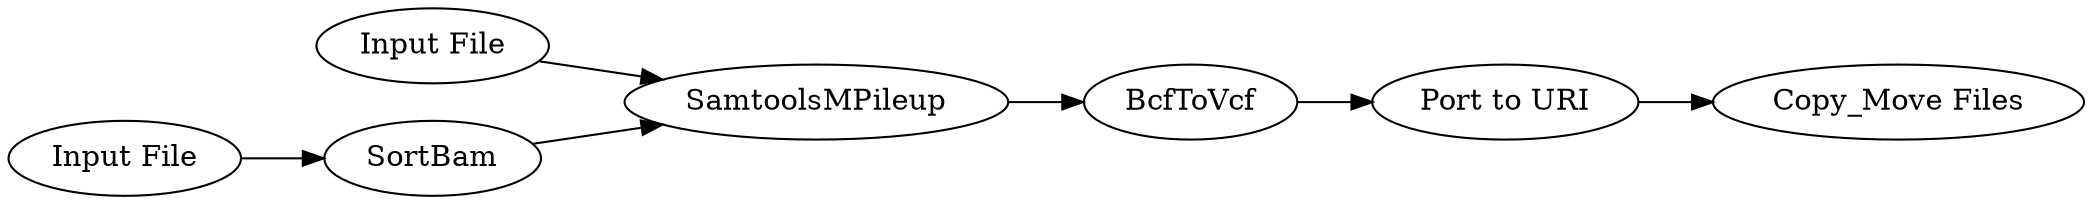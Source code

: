 digraph {
	122 -> 119
	120 -> 464
	464 -> 463
	119 -> 120
	459 -> 119
	458 -> 122
	459 [label="Input File"]
	120 [label=BcfToVcf]
	119 [label=SamtoolsMPileup]
	464 [label="Port to URI"]
	458 [label="Input File"]
	122 [label=SortBam]
	463 [label="Copy_Move Files"]
	rankdir=LR
}
